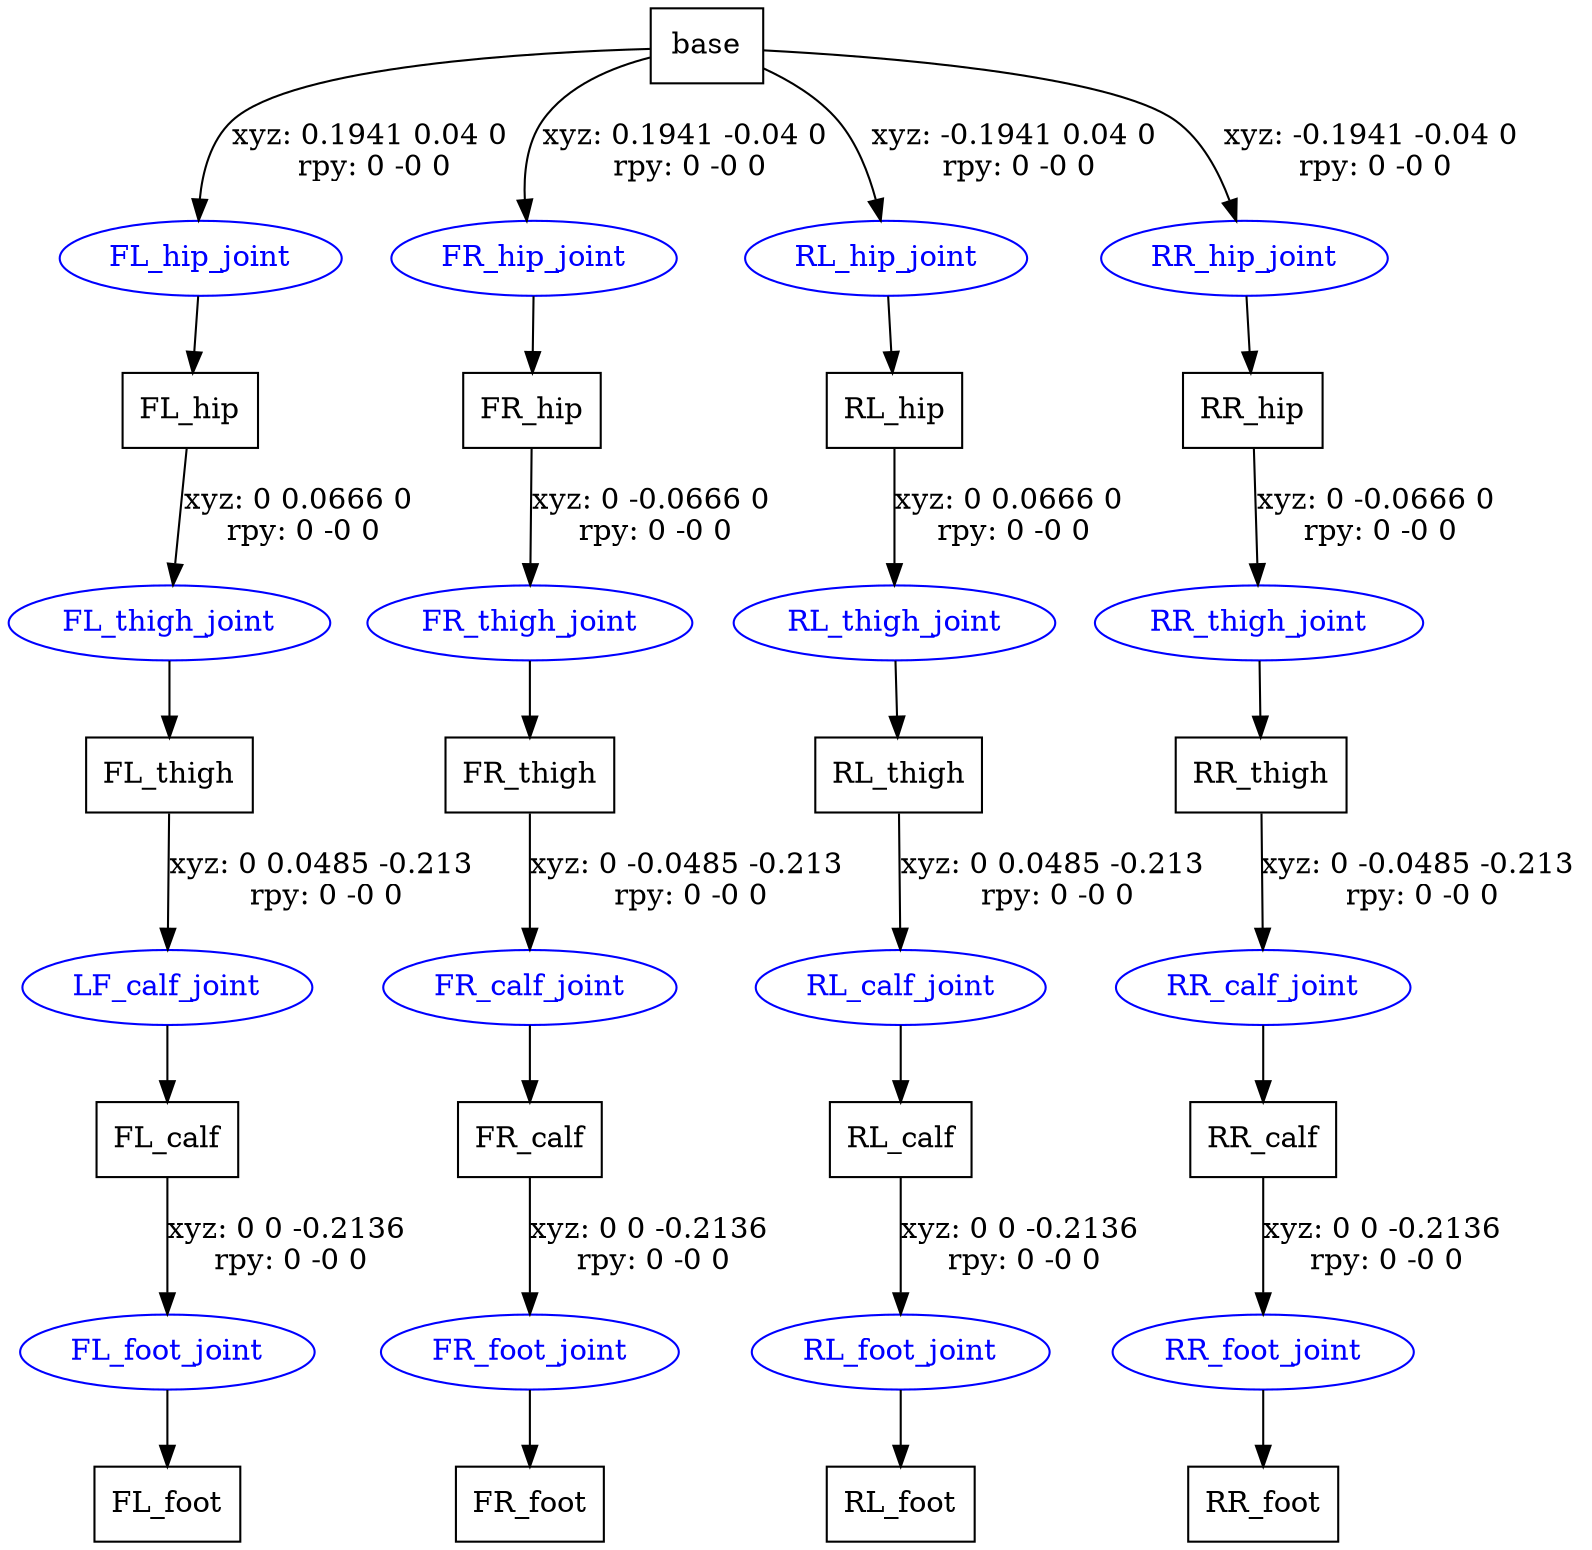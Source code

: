 digraph G {
node [shape=box];
"base" [label="base"];
"FL_hip" [label="FL_hip"];
"FL_thigh" [label="FL_thigh"];
"FL_calf" [label="FL_calf"];
"FL_foot" [label="FL_foot"];
"FR_hip" [label="FR_hip"];
"FR_thigh" [label="FR_thigh"];
"FR_calf" [label="FR_calf"];
"FR_foot" [label="FR_foot"];
"RL_hip" [label="RL_hip"];
"RL_thigh" [label="RL_thigh"];
"RL_calf" [label="RL_calf"];
"RL_foot" [label="RL_foot"];
"RR_hip" [label="RR_hip"];
"RR_thigh" [label="RR_thigh"];
"RR_calf" [label="RR_calf"];
"RR_foot" [label="RR_foot"];
node [shape=ellipse, color=blue, fontcolor=blue];
"base" -> "FL_hip_joint" [label="xyz: 0.1941 0.04 0 \nrpy: 0 -0 0"]
"FL_hip_joint" -> "FL_hip"
"FL_hip" -> "FL_thigh_joint" [label="xyz: 0 0.0666 0 \nrpy: 0 -0 0"]
"FL_thigh_joint" -> "FL_thigh"
"FL_thigh" -> "LF_calf_joint" [label="xyz: 0 0.0485 -0.213 \nrpy: 0 -0 0"]
"LF_calf_joint" -> "FL_calf"
"FL_calf" -> "FL_foot_joint" [label="xyz: 0 0 -0.2136 \nrpy: 0 -0 0"]
"FL_foot_joint" -> "FL_foot"
"base" -> "FR_hip_joint" [label="xyz: 0.1941 -0.04 0 \nrpy: 0 -0 0"]
"FR_hip_joint" -> "FR_hip"
"FR_hip" -> "FR_thigh_joint" [label="xyz: 0 -0.0666 0 \nrpy: 0 -0 0"]
"FR_thigh_joint" -> "FR_thigh"
"FR_thigh" -> "FR_calf_joint" [label="xyz: 0 -0.0485 -0.213 \nrpy: 0 -0 0"]
"FR_calf_joint" -> "FR_calf"
"FR_calf" -> "FR_foot_joint" [label="xyz: 0 0 -0.2136 \nrpy: 0 -0 0"]
"FR_foot_joint" -> "FR_foot"
"base" -> "RL_hip_joint" [label="xyz: -0.1941 0.04 0 \nrpy: 0 -0 0"]
"RL_hip_joint" -> "RL_hip"
"RL_hip" -> "RL_thigh_joint" [label="xyz: 0 0.0666 0 \nrpy: 0 -0 0"]
"RL_thigh_joint" -> "RL_thigh"
"RL_thigh" -> "RL_calf_joint" [label="xyz: 0 0.0485 -0.213 \nrpy: 0 -0 0"]
"RL_calf_joint" -> "RL_calf"
"RL_calf" -> "RL_foot_joint" [label="xyz: 0 0 -0.2136 \nrpy: 0 -0 0"]
"RL_foot_joint" -> "RL_foot"
"base" -> "RR_hip_joint" [label="xyz: -0.1941 -0.04 0 \nrpy: 0 -0 0"]
"RR_hip_joint" -> "RR_hip"
"RR_hip" -> "RR_thigh_joint" [label="xyz: 0 -0.0666 0 \nrpy: 0 -0 0"]
"RR_thigh_joint" -> "RR_thigh"
"RR_thigh" -> "RR_calf_joint" [label="xyz: 0 -0.0485 -0.213 \nrpy: 0 -0 0"]
"RR_calf_joint" -> "RR_calf"
"RR_calf" -> "RR_foot_joint" [label="xyz: 0 0 -0.2136 \nrpy: 0 -0 0"]
"RR_foot_joint" -> "RR_foot"
}
